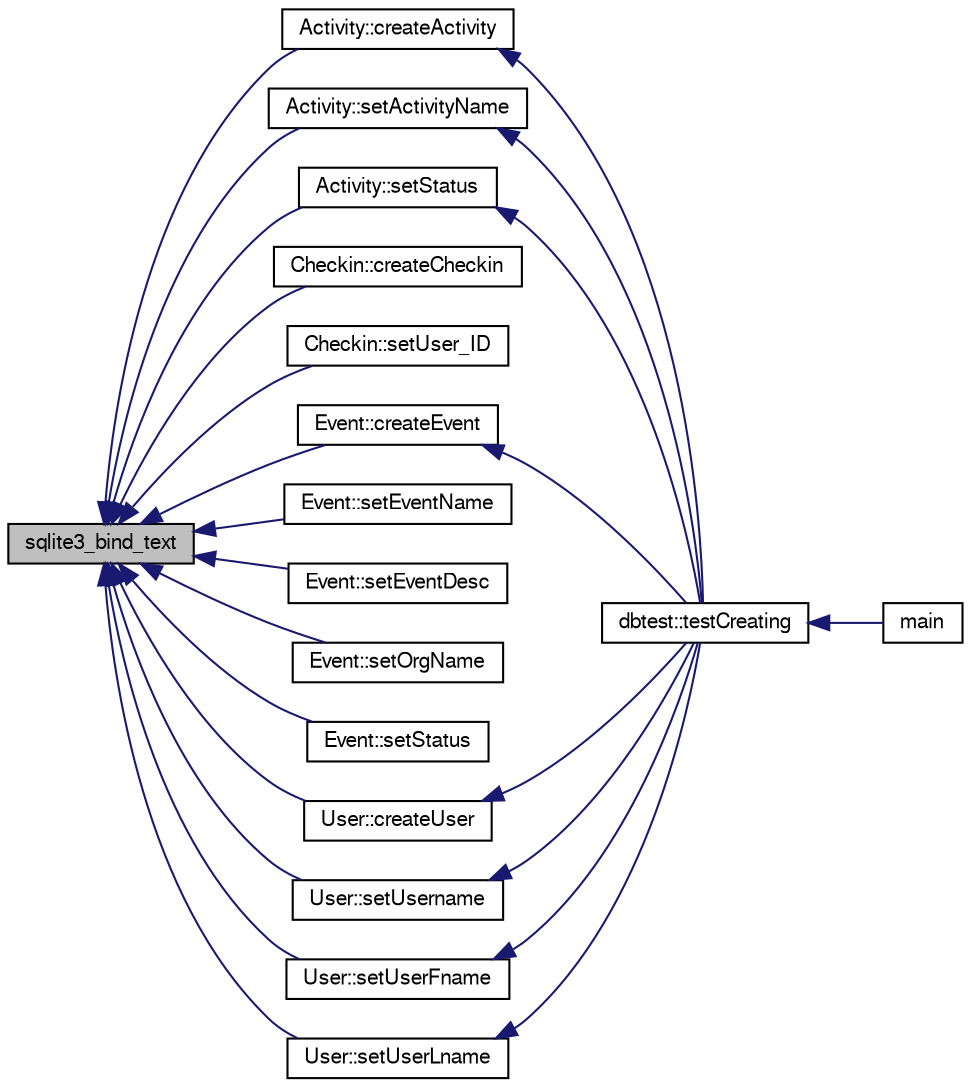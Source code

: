 digraph "sqlite3_bind_text"
{
  edge [fontname="FreeSans",fontsize="10",labelfontname="FreeSans",labelfontsize="10"];
  node [fontname="FreeSans",fontsize="10",shape=record];
  rankdir="LR";
  Node307719 [label="sqlite3_bind_text",height=0.2,width=0.4,color="black", fillcolor="grey75", style="filled", fontcolor="black"];
  Node307719 -> Node307720 [dir="back",color="midnightblue",fontsize="10",style="solid",fontname="FreeSans"];
  Node307720 [label="Activity::createActivity",height=0.2,width=0.4,color="black", fillcolor="white", style="filled",URL="$classActivity.html#a813cc5e52c14ab49b39014c134e3425b"];
  Node307720 -> Node307721 [dir="back",color="midnightblue",fontsize="10",style="solid",fontname="FreeSans"];
  Node307721 [label="dbtest::testCreating",height=0.2,width=0.4,color="black", fillcolor="white", style="filled",URL="$classdbtest.html#a8193e88a7df657069c8a6bd09c8243b7"];
  Node307721 -> Node307722 [dir="back",color="midnightblue",fontsize="10",style="solid",fontname="FreeSans"];
  Node307722 [label="main",height=0.2,width=0.4,color="black", fillcolor="white", style="filled",URL="$test_8cpp.html#ae66f6b31b5ad750f1fe042a706a4e3d4"];
  Node307719 -> Node307723 [dir="back",color="midnightblue",fontsize="10",style="solid",fontname="FreeSans"];
  Node307723 [label="Activity::setActivityName",height=0.2,width=0.4,color="black", fillcolor="white", style="filled",URL="$classActivity.html#a62dc3737b33915a36086f9dd26d16a81"];
  Node307723 -> Node307721 [dir="back",color="midnightblue",fontsize="10",style="solid",fontname="FreeSans"];
  Node307719 -> Node307724 [dir="back",color="midnightblue",fontsize="10",style="solid",fontname="FreeSans"];
  Node307724 [label="Activity::setStatus",height=0.2,width=0.4,color="black", fillcolor="white", style="filled",URL="$classActivity.html#af618135a7738f4d2a7ee147a8ef912ea"];
  Node307724 -> Node307721 [dir="back",color="midnightblue",fontsize="10",style="solid",fontname="FreeSans"];
  Node307719 -> Node307725 [dir="back",color="midnightblue",fontsize="10",style="solid",fontname="FreeSans"];
  Node307725 [label="Checkin::createCheckin",height=0.2,width=0.4,color="black", fillcolor="white", style="filled",URL="$classCheckin.html#a4e40acdf7fff0e607f6de4f24f3a163c"];
  Node307719 -> Node307726 [dir="back",color="midnightblue",fontsize="10",style="solid",fontname="FreeSans"];
  Node307726 [label="Checkin::setUser_ID",height=0.2,width=0.4,color="black", fillcolor="white", style="filled",URL="$classCheckin.html#a76ab640f4f912876dbebf183db5359c6"];
  Node307719 -> Node307727 [dir="back",color="midnightblue",fontsize="10",style="solid",fontname="FreeSans"];
  Node307727 [label="Event::createEvent",height=0.2,width=0.4,color="black", fillcolor="white", style="filled",URL="$classEvent.html#a77adb9f4a46ffb32c2d931f0691f5903"];
  Node307727 -> Node307721 [dir="back",color="midnightblue",fontsize="10",style="solid",fontname="FreeSans"];
  Node307719 -> Node307728 [dir="back",color="midnightblue",fontsize="10",style="solid",fontname="FreeSans"];
  Node307728 [label="Event::setEventName",height=0.2,width=0.4,color="black", fillcolor="white", style="filled",URL="$classEvent.html#a10596b6ca077df05184e30d62b08729d"];
  Node307719 -> Node307729 [dir="back",color="midnightblue",fontsize="10",style="solid",fontname="FreeSans"];
  Node307729 [label="Event::setEventDesc",height=0.2,width=0.4,color="black", fillcolor="white", style="filled",URL="$classEvent.html#ae36b8377dcae792f1c5c4726024c981b"];
  Node307719 -> Node307730 [dir="back",color="midnightblue",fontsize="10",style="solid",fontname="FreeSans"];
  Node307730 [label="Event::setOrgName",height=0.2,width=0.4,color="black", fillcolor="white", style="filled",URL="$classEvent.html#a19aac0f776bd764563a54977656cf680"];
  Node307719 -> Node307731 [dir="back",color="midnightblue",fontsize="10",style="solid",fontname="FreeSans"];
  Node307731 [label="Event::setStatus",height=0.2,width=0.4,color="black", fillcolor="white", style="filled",URL="$classEvent.html#ab0a6b9285af0f4172eb841e2b80f8972"];
  Node307719 -> Node307732 [dir="back",color="midnightblue",fontsize="10",style="solid",fontname="FreeSans"];
  Node307732 [label="User::createUser",height=0.2,width=0.4,color="black", fillcolor="white", style="filled",URL="$classUser.html#a22ed673939e8cc0a136130b809bba513"];
  Node307732 -> Node307721 [dir="back",color="midnightblue",fontsize="10",style="solid",fontname="FreeSans"];
  Node307719 -> Node307733 [dir="back",color="midnightblue",fontsize="10",style="solid",fontname="FreeSans"];
  Node307733 [label="User::setUsername",height=0.2,width=0.4,color="black", fillcolor="white", style="filled",URL="$classUser.html#aa0497022a136cb78de785b0a39ae60b1"];
  Node307733 -> Node307721 [dir="back",color="midnightblue",fontsize="10",style="solid",fontname="FreeSans"];
  Node307719 -> Node307734 [dir="back",color="midnightblue",fontsize="10",style="solid",fontname="FreeSans"];
  Node307734 [label="User::setUserFname",height=0.2,width=0.4,color="black", fillcolor="white", style="filled",URL="$classUser.html#a72657eb55cd0ca437b4841a43f19912f"];
  Node307734 -> Node307721 [dir="back",color="midnightblue",fontsize="10",style="solid",fontname="FreeSans"];
  Node307719 -> Node307735 [dir="back",color="midnightblue",fontsize="10",style="solid",fontname="FreeSans"];
  Node307735 [label="User::setUserLname",height=0.2,width=0.4,color="black", fillcolor="white", style="filled",URL="$classUser.html#aa25973387e5afe1aa6f60dd6545e33b5"];
  Node307735 -> Node307721 [dir="back",color="midnightblue",fontsize="10",style="solid",fontname="FreeSans"];
}
